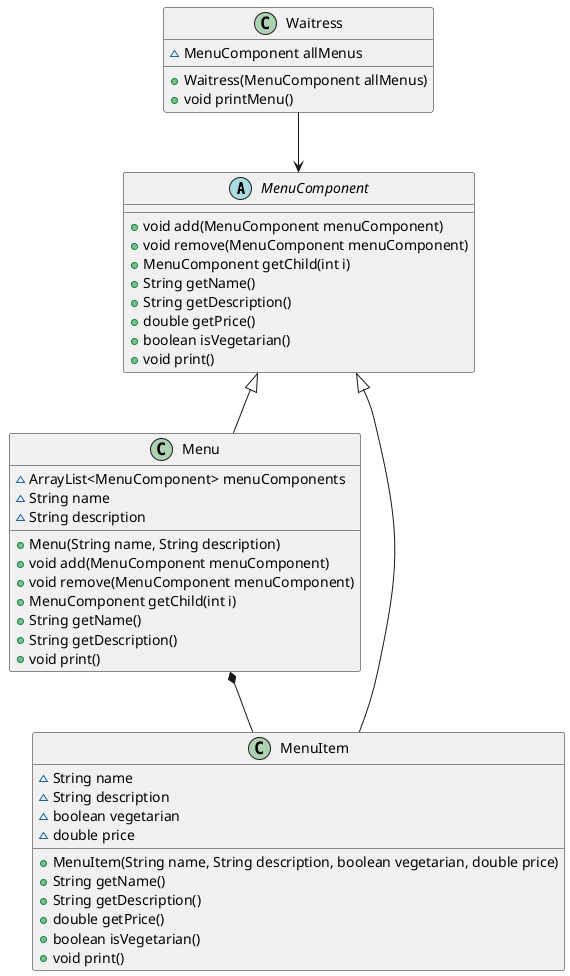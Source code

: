 /** 
@startuml

	abstract class MenuComponent {
	+void add(MenuComponent menuComponent)
	+void remove(MenuComponent menuComponent)
	+MenuComponent getChild(int i)
	+String getName()
	+String getDescription()
	+double getPrice()
	+boolean isVegetarian()
	+void print()
	}
	
	class Menu {
		~ArrayList<MenuComponent> menuComponents
		~String name
		~String description
		+Menu(String name, String description)
		+void add(MenuComponent menuComponent)
		+void remove(MenuComponent menuComponent)
		+MenuComponent getChild(int i)
		+String getName()
		+String getDescription()
		+void print()
	}
	abstract class MenuComponent {
	}
	MenuComponent <|-- Menu 
	
	class MenuItem {
		~String name
		~String description
		~boolean vegetarian
		~double price
		+MenuItem(String name, String description, boolean vegetarian, double price)
		+String getName()
		+String getDescription()
		+double getPrice()
		+boolean isVegetarian()
		+void print()
	}
	abstract class MenuComponent {
	}
	MenuComponent <|-- MenuItem
	
	class Waitress {
		~MenuComponent allMenus
		+Waitress(MenuComponent allMenus)
		+void printMenu()
	}
	Menu *-- MenuItem
	Waitress --> MenuComponent

@enduml
*/
